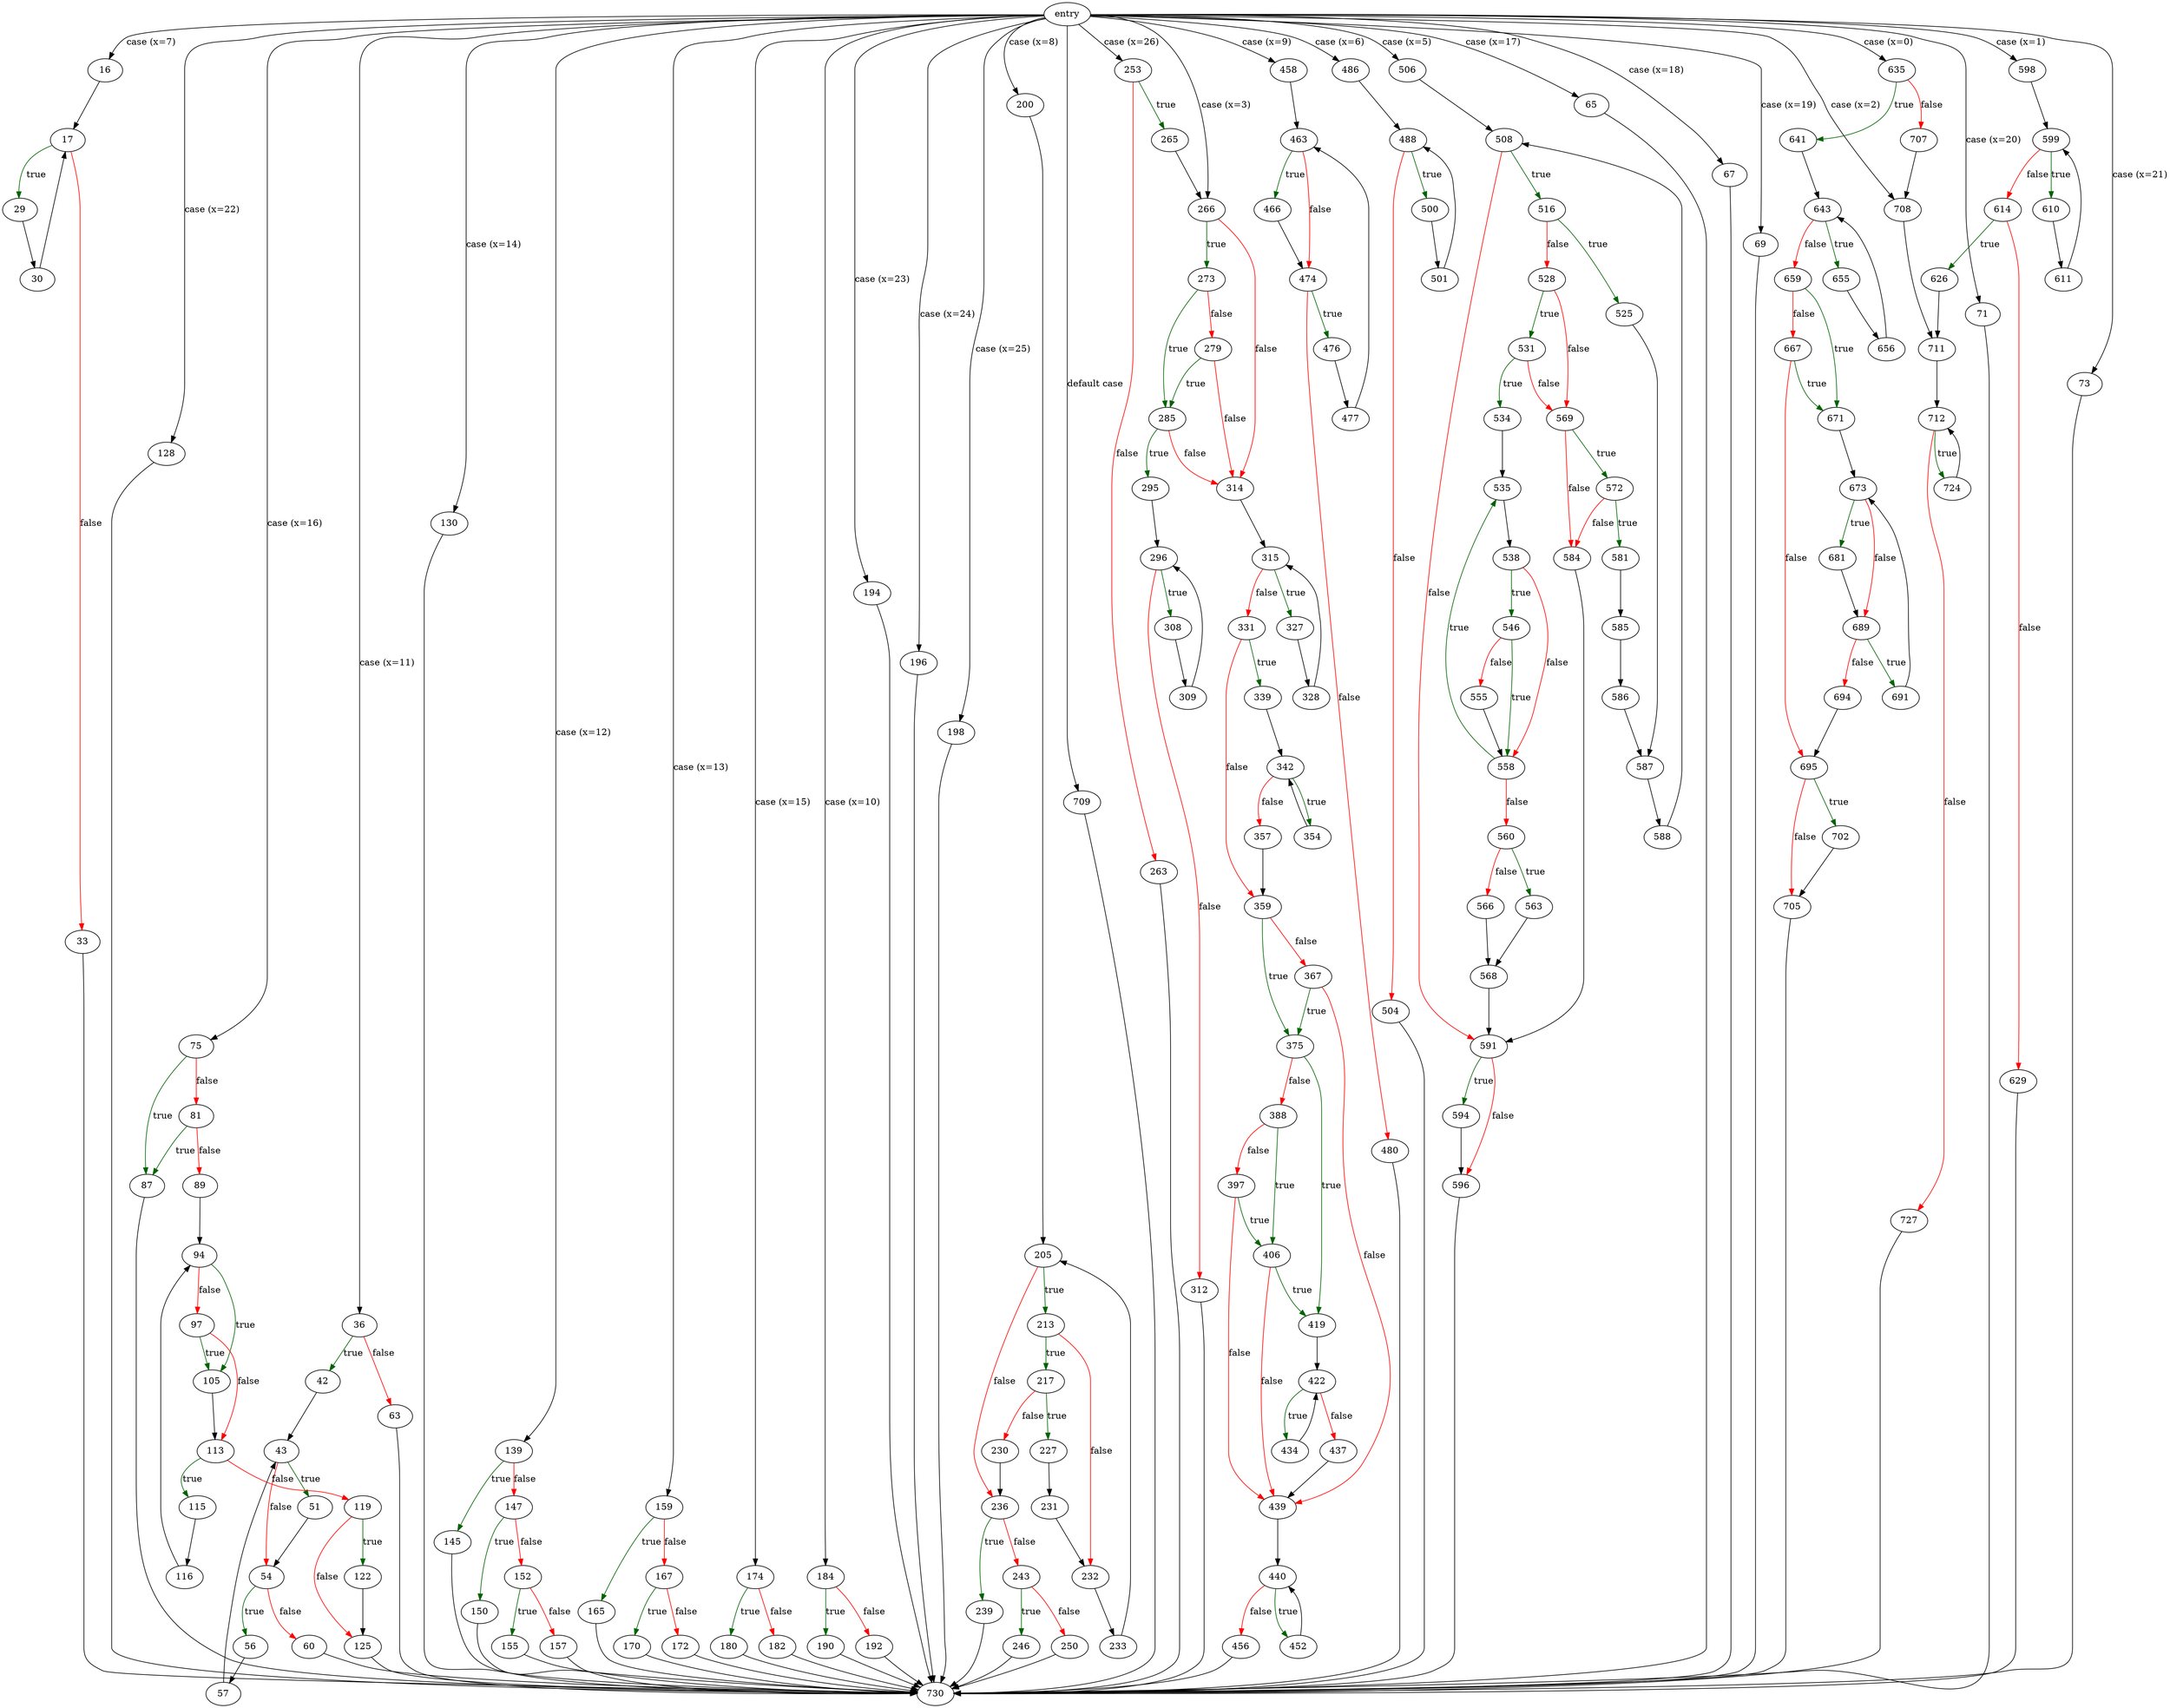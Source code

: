 digraph "sqlite3GetToken" {
	// Node definitions.
	2 [label=entry];
	16;
	17;
	29;
	30;
	33;
	36;
	42;
	43;
	51;
	54;
	56;
	57;
	60;
	63;
	65;
	67;
	69;
	71;
	73;
	75;
	81;
	87;
	89;
	94;
	97;
	105;
	113;
	115;
	116;
	119;
	122;
	125;
	128;
	130;
	139;
	145;
	147;
	150;
	152;
	155;
	157;
	159;
	165;
	167;
	170;
	172;
	174;
	180;
	182;
	184;
	190;
	192;
	194;
	196;
	198;
	200;
	205;
	213;
	217;
	227;
	230;
	231;
	232;
	233;
	236;
	239;
	243;
	246;
	250;
	253;
	263;
	265;
	266;
	273;
	279;
	285;
	295;
	296;
	308;
	309;
	312;
	314;
	315;
	327;
	328;
	331;
	339;
	342;
	354;
	357;
	359;
	367;
	375;
	388;
	397;
	406;
	419;
	422;
	434;
	437;
	439;
	440;
	452;
	456;
	458;
	463;
	466;
	474;
	476;
	477;
	480;
	486;
	488;
	500;
	501;
	504;
	506;
	508;
	516;
	525;
	528;
	531;
	534;
	535;
	538;
	546;
	555;
	558;
	560;
	563;
	566;
	568;
	569;
	572;
	581;
	584;
	585;
	586;
	587;
	588;
	591;
	594;
	596;
	598;
	599;
	610;
	611;
	614;
	626;
	629;
	635;
	641;
	643;
	655;
	656;
	659;
	667;
	671;
	673;
	681;
	689;
	691;
	694;
	695;
	702;
	705;
	707;
	708;
	709;
	711;
	712;
	724;
	727;
	730;

	// Edge definitions.
	2 -> 16 [label="case (x=7)"];
	2 -> 36 [label="case (x=11)"];
	2 -> 65 [label="case (x=17)"];
	2 -> 67 [label="case (x=18)"];
	2 -> 69 [label="case (x=19)"];
	2 -> 71 [label="case (x=20)"];
	2 -> 73 [label="case (x=21)"];
	2 -> 75 [label="case (x=16)"];
	2 -> 128 [label="case (x=22)"];
	2 -> 130 [label="case (x=14)"];
	2 -> 139 [label="case (x=12)"];
	2 -> 159 [label="case (x=13)"];
	2 -> 174 [label="case (x=15)"];
	2 -> 184 [label="case (x=10)"];
	2 -> 194 [label="case (x=23)"];
	2 -> 196 [label="case (x=24)"];
	2 -> 198 [label="case (x=25)"];
	2 -> 200 [label="case (x=8)"];
	2 -> 253 [label="case (x=26)"];
	2 -> 266 [label="case (x=3)"];
	2 -> 458 [label="case (x=9)"];
	2 -> 486 [label="case (x=6)"];
	2 -> 506 [label="case (x=5)"];
	2 -> 598 [label="case (x=1)"];
	2 -> 635 [label="case (x=0)"];
	2 -> 708 [label="case (x=2)"];
	2 -> 709 [label="default case"];
	16 -> 17;
	17 -> 29 [
		color=darkgreen
		label=true
	];
	17 -> 33 [
		color=red
		label=false
	];
	29 -> 30;
	30 -> 17;
	33 -> 730;
	36 -> 42 [
		color=darkgreen
		label=true
	];
	36 -> 63 [
		color=red
		label=false
	];
	42 -> 43;
	43 -> 51 [
		color=darkgreen
		label=true
	];
	43 -> 54 [
		color=red
		label=false
	];
	51 -> 54;
	54 -> 56 [
		color=darkgreen
		label=true
	];
	54 -> 60 [
		color=red
		label=false
	];
	56 -> 57;
	57 -> 43;
	60 -> 730;
	63 -> 730;
	65 -> 730;
	67 -> 730;
	69 -> 730;
	71 -> 730;
	73 -> 730;
	75 -> 81 [
		color=red
		label=false
	];
	75 -> 87 [
		color=darkgreen
		label=true
	];
	81 -> 87 [
		color=darkgreen
		label=true
	];
	81 -> 89 [
		color=red
		label=false
	];
	87 -> 730;
	89 -> 94;
	94 -> 97 [
		color=red
		label=false
	];
	94 -> 105 [
		color=darkgreen
		label=true
	];
	97 -> 105 [
		color=darkgreen
		label=true
	];
	97 -> 113 [
		color=red
		label=false
	];
	105 -> 113;
	113 -> 115 [
		color=darkgreen
		label=true
	];
	113 -> 119 [
		color=red
		label=false
	];
	115 -> 116;
	116 -> 94;
	119 -> 122 [
		color=darkgreen
		label=true
	];
	119 -> 125 [
		color=red
		label=false
	];
	122 -> 125;
	125 -> 730;
	128 -> 730;
	130 -> 730;
	139 -> 145 [
		color=darkgreen
		label=true
	];
	139 -> 147 [
		color=red
		label=false
	];
	145 -> 730;
	147 -> 150 [
		color=darkgreen
		label=true
	];
	147 -> 152 [
		color=red
		label=false
	];
	150 -> 730;
	152 -> 155 [
		color=darkgreen
		label=true
	];
	152 -> 157 [
		color=red
		label=false
	];
	155 -> 730;
	157 -> 730;
	159 -> 165 [
		color=darkgreen
		label=true
	];
	159 -> 167 [
		color=red
		label=false
	];
	165 -> 730;
	167 -> 170 [
		color=darkgreen
		label=true
	];
	167 -> 172 [
		color=red
		label=false
	];
	170 -> 730;
	172 -> 730;
	174 -> 180 [
		color=darkgreen
		label=true
	];
	174 -> 182 [
		color=red
		label=false
	];
	180 -> 730;
	182 -> 730;
	184 -> 190 [
		color=darkgreen
		label=true
	];
	184 -> 192 [
		color=red
		label=false
	];
	190 -> 730;
	192 -> 730;
	194 -> 730;
	196 -> 730;
	198 -> 730;
	200 -> 205;
	205 -> 213 [
		color=darkgreen
		label=true
	];
	205 -> 236 [
		color=red
		label=false
	];
	213 -> 217 [
		color=darkgreen
		label=true
	];
	213 -> 232 [
		color=red
		label=false
	];
	217 -> 227 [
		color=darkgreen
		label=true
	];
	217 -> 230 [
		color=red
		label=false
	];
	227 -> 231;
	230 -> 236;
	231 -> 232;
	232 -> 233;
	233 -> 205;
	236 -> 239 [
		color=darkgreen
		label=true
	];
	236 -> 243 [
		color=red
		label=false
	];
	239 -> 730;
	243 -> 246 [
		color=darkgreen
		label=true
	];
	243 -> 250 [
		color=red
		label=false
	];
	246 -> 730;
	250 -> 730;
	253 -> 263 [
		color=red
		label=false
	];
	253 -> 265 [
		color=darkgreen
		label=true
	];
	263 -> 730;
	265 -> 266;
	266 -> 273 [
		color=darkgreen
		label=true
	];
	266 -> 314 [
		color=red
		label=false
	];
	273 -> 279 [
		color=red
		label=false
	];
	273 -> 285 [
		color=darkgreen
		label=true
	];
	279 -> 285 [
		color=darkgreen
		label=true
	];
	279 -> 314 [
		color=red
		label=false
	];
	285 -> 295 [
		color=darkgreen
		label=true
	];
	285 -> 314 [
		color=red
		label=false
	];
	295 -> 296;
	296 -> 308 [
		color=darkgreen
		label=true
	];
	296 -> 312 [
		color=red
		label=false
	];
	308 -> 309;
	309 -> 296;
	312 -> 730;
	314 -> 315;
	315 -> 327 [
		color=darkgreen
		label=true
	];
	315 -> 331 [
		color=red
		label=false
	];
	327 -> 328;
	328 -> 315;
	331 -> 339 [
		color=darkgreen
		label=true
	];
	331 -> 359 [
		color=red
		label=false
	];
	339 -> 342;
	342 -> 354 [
		color=darkgreen
		label=true
	];
	342 -> 357 [
		color=red
		label=false
	];
	354 -> 342;
	357 -> 359;
	359 -> 367 [
		color=red
		label=false
	];
	359 -> 375 [
		color=darkgreen
		label=true
	];
	367 -> 375 [
		color=darkgreen
		label=true
	];
	367 -> 439 [
		color=red
		label=false
	];
	375 -> 388 [
		color=red
		label=false
	];
	375 -> 419 [
		color=darkgreen
		label=true
	];
	388 -> 397 [
		color=red
		label=false
	];
	388 -> 406 [
		color=darkgreen
		label=true
	];
	397 -> 406 [
		color=darkgreen
		label=true
	];
	397 -> 439 [
		color=red
		label=false
	];
	406 -> 419 [
		color=darkgreen
		label=true
	];
	406 -> 439 [
		color=red
		label=false
	];
	419 -> 422;
	422 -> 434 [
		color=darkgreen
		label=true
	];
	422 -> 437 [
		color=red
		label=false
	];
	434 -> 422;
	437 -> 439;
	439 -> 440;
	440 -> 452 [
		color=darkgreen
		label=true
	];
	440 -> 456 [
		color=red
		label=false
	];
	452 -> 440;
	456 -> 730;
	458 -> 463;
	463 -> 466 [
		color=darkgreen
		label=true
	];
	463 -> 474 [
		color=red
		label=false
	];
	466 -> 474;
	474 -> 476 [
		color=darkgreen
		label=true
	];
	474 -> 480 [
		color=red
		label=false
	];
	476 -> 477;
	477 -> 463;
	480 -> 730;
	486 -> 488;
	488 -> 500 [
		color=darkgreen
		label=true
	];
	488 -> 504 [
		color=red
		label=false
	];
	500 -> 501;
	501 -> 488;
	504 -> 730;
	506 -> 508;
	508 -> 516 [
		color=darkgreen
		label=true
	];
	508 -> 591 [
		color=red
		label=false
	];
	516 -> 525 [
		color=darkgreen
		label=true
	];
	516 -> 528 [
		color=red
		label=false
	];
	525 -> 587;
	528 -> 531 [
		color=darkgreen
		label=true
	];
	528 -> 569 [
		color=red
		label=false
	];
	531 -> 534 [
		color=darkgreen
		label=true
	];
	531 -> 569 [
		color=red
		label=false
	];
	534 -> 535;
	535 -> 538;
	538 -> 546 [
		color=darkgreen
		label=true
	];
	538 -> 558 [
		color=red
		label=false
	];
	546 -> 555 [
		color=red
		label=false
	];
	546 -> 558 [
		color=darkgreen
		label=true
	];
	555 -> 558;
	558 -> 535 [
		color=darkgreen
		label=true
	];
	558 -> 560 [
		color=red
		label=false
	];
	560 -> 563 [
		color=darkgreen
		label=true
	];
	560 -> 566 [
		color=red
		label=false
	];
	563 -> 568;
	566 -> 568;
	568 -> 591;
	569 -> 572 [
		color=darkgreen
		label=true
	];
	569 -> 584 [
		color=red
		label=false
	];
	572 -> 581 [
		color=darkgreen
		label=true
	];
	572 -> 584 [
		color=red
		label=false
	];
	581 -> 585;
	584 -> 591;
	585 -> 586;
	586 -> 587;
	587 -> 588;
	588 -> 508;
	591 -> 594 [
		color=darkgreen
		label=true
	];
	591 -> 596 [
		color=red
		label=false
	];
	594 -> 596;
	596 -> 730;
	598 -> 599;
	599 -> 610 [
		color=darkgreen
		label=true
	];
	599 -> 614 [
		color=red
		label=false
	];
	610 -> 611;
	611 -> 599;
	614 -> 626 [
		color=darkgreen
		label=true
	];
	614 -> 629 [
		color=red
		label=false
	];
	626 -> 711;
	629 -> 730;
	635 -> 641 [
		color=darkgreen
		label=true
	];
	635 -> 707 [
		color=red
		label=false
	];
	641 -> 643;
	643 -> 655 [
		color=darkgreen
		label=true
	];
	643 -> 659 [
		color=red
		label=false
	];
	655 -> 656;
	656 -> 643;
	659 -> 667 [
		color=red
		label=false
	];
	659 -> 671 [
		color=darkgreen
		label=true
	];
	667 -> 671 [
		color=darkgreen
		label=true
	];
	667 -> 695 [
		color=red
		label=false
	];
	671 -> 673;
	673 -> 681 [
		color=darkgreen
		label=true
	];
	673 -> 689 [
		color=red
		label=false
	];
	681 -> 689;
	689 -> 691 [
		color=darkgreen
		label=true
	];
	689 -> 694 [
		color=red
		label=false
	];
	691 -> 673;
	694 -> 695;
	695 -> 702 [
		color=darkgreen
		label=true
	];
	695 -> 705 [
		color=red
		label=false
	];
	702 -> 705;
	705 -> 730;
	707 -> 708;
	708 -> 711;
	709 -> 730;
	711 -> 712;
	712 -> 724 [
		color=darkgreen
		label=true
	];
	712 -> 727 [
		color=red
		label=false
	];
	724 -> 712;
	727 -> 730;
}